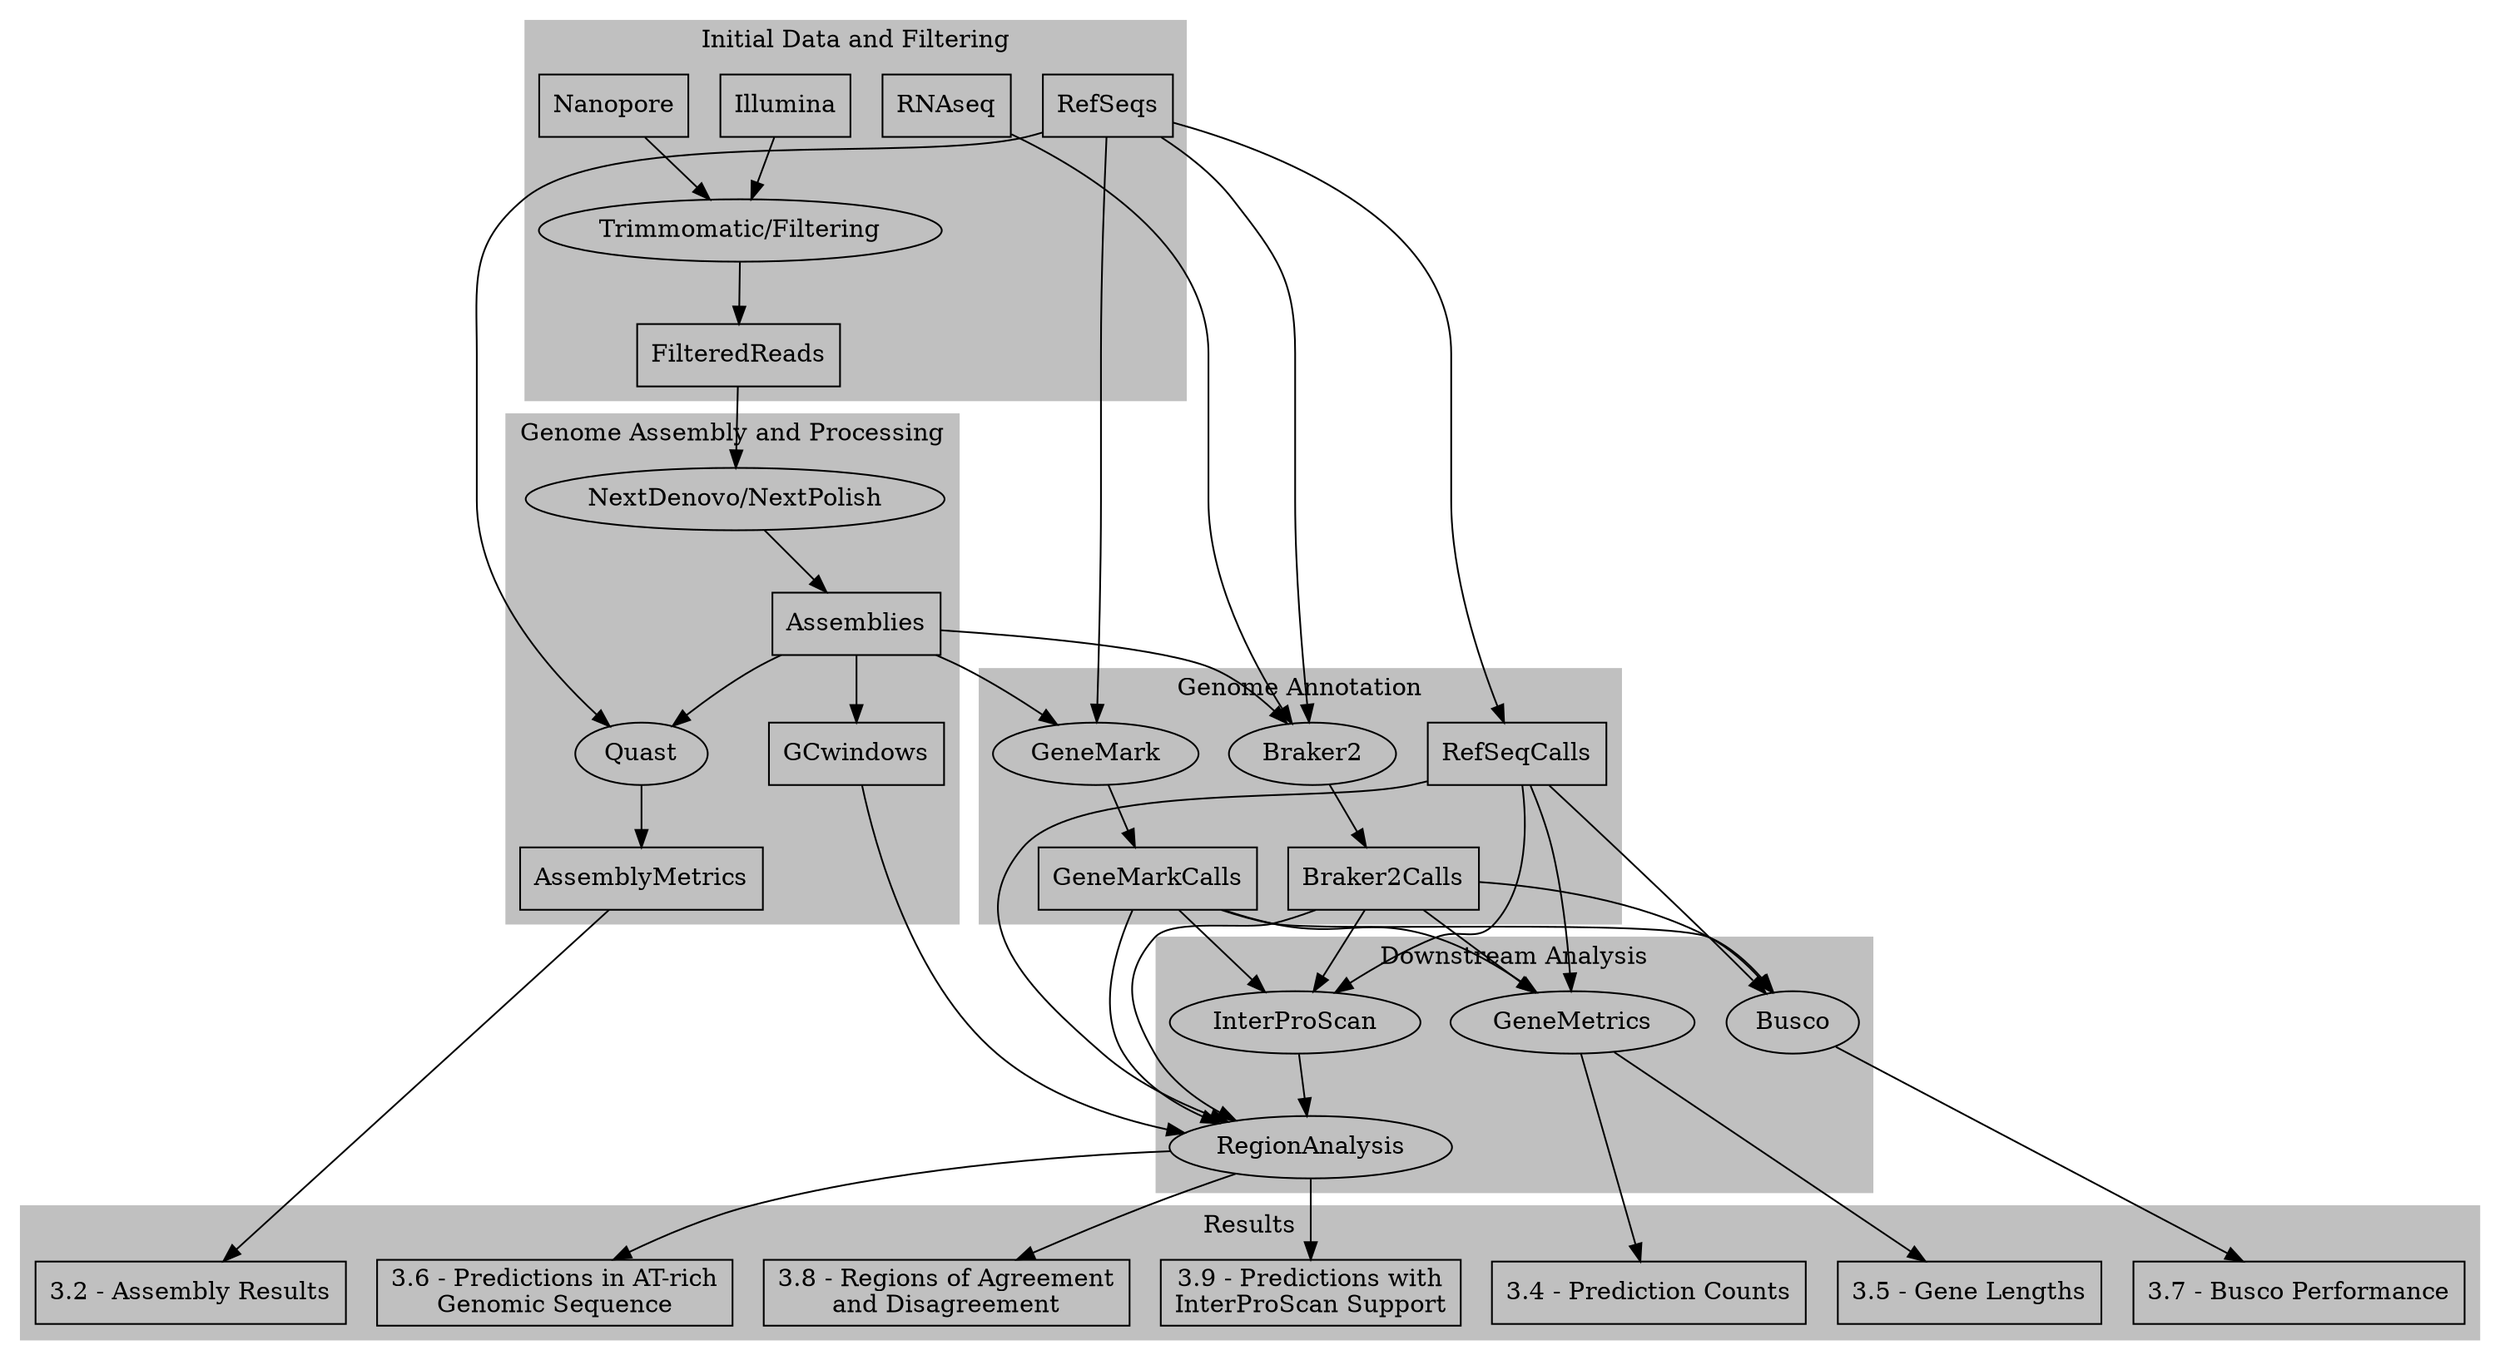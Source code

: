 digraph G{

	subgraph cluster_0 {
		 style = filled;
		 color = gray;	
		 Illumina [shape = rectangle];
        	 Nanopore [shape = rectangle];
		 Illumina -> "Trimmomatic/Filtering";
		 Nanopore -> "Trimmomatic/Filtering";
		 RefSeqs [shape = rectangle];
		 RNAseq [shape = rectangle];
		 FilteredReads [shape = rectangle];
		 label = "Initial Data and Filtering";
	}

	subgraph cluster_1 {
		 style = filled;
		 color = gray;	
		 "NextDenovo/NextPolish";
		 AssemblyMetrics [shape = rectangle];
		 Assemblies [shape = rectangle];
		 GCwindows [shape = rectangle]
		 Assemblies -> Quast;
		 Assemblies -> GCwindows;
		 label = "Genome Assembly and Processing";
	}

	subgraph cluster_2 {
		 style = filled;
		 color=gray;
		 "GeneMarkCalls" [shape = rectangle];
		 "Braker2Calls" [shape = rectangle];
		 GeneMark -> "GeneMarkCalls";
		 Braker2 -> "Braker2Calls";
		 label = "Genome Annotation";
		 RefSeqCalls [shape = rectangle];
	}

	subgraph cluster_3 {
		 style = filled;
		 color = gray;
	}
	
	"Trimmomatic/Filtering" -> FilteredReads;
	FilteredReads -> "NextDenovo/NextPolish";
	"NextDenovo/NextPolish" -> Assemblies;
	Assemblies -> GeneMark;
	Assemblies -> Braker2;
	RefSeqs -> GeneMark;
	RefSeqs -> Braker2;
	RefSeqs -> RefSeqCalls;
	RNAseq -> Braker2;
	RefSeqs -> Quast;
	Quast -> AssemblyMetrics;

	subgraph cluster_4 {
		 label = "Downstream Analysis";
		 style = filled;
		 color = gray;
		 Busco;
		 GeneMetrics;
		 InterProScan;
		 RegionAnalysis;
	}

	RefSeqCalls -> GeneMetrics;
	GeneMarkCalls -> GeneMetrics;
	Braker2Calls -> GeneMetrics;
	RefSeqCalls -> Busco;
	GeneMarkCalls -> Busco;
	Braker2Calls -> Busco;
	RefSeqCalls -> InterProScan;
	GeneMarkCalls -> InterProScan;
	Braker2Calls -> InterProScan;
	RefSeqCalls -> RegionAnalysis;
	GeneMarkCalls -> RegionAnalysis;
	Braker2Calls -> RegionAnalysis;
	InterProScan -> RegionAnalysis;
	GCwindows -> RegionAnalysis;

	subgraph cluster_5 {
		 label = "Results";
		 style = filled;
		 color = gray;
		 "3.2 - Assembly Results" [shape = rectangle];
		 "3.4 - Prediction Counts" [shape = rectangle];
		 "3.5 - Gene Lengths" [shape = rectangle];
		 "3.6 - Predictions in AT-rich\nGenomic Sequence" [shape = rectangle];
		 "3.7 - Busco Performance" [shape = rectangle];
		 "3.8 - Regions of Agreement\nand Disagreement" [shape = rectangle];
		 "3.9 - Predictions with\nInterProScan Support" [shape = rectangle];
	}

	AssemblyMetrics -> "3.2 - Assembly Results";
	GeneMetrics -> "3.4 - Prediction Counts";
	GeneMetrics -> "3.5 - Gene Lengths";
	RegionAnalysis -> "3.6 - Predictions in AT-rich\nGenomic Sequence";
	Busco -> "3.7 - Busco Performance";
	RegionAnalysis -> "3.8 - Regions of Agreement\nand Disagreement";
	RegionAnalysis -> "3.9 - Predictions with\nInterProScan Support";
	
}
